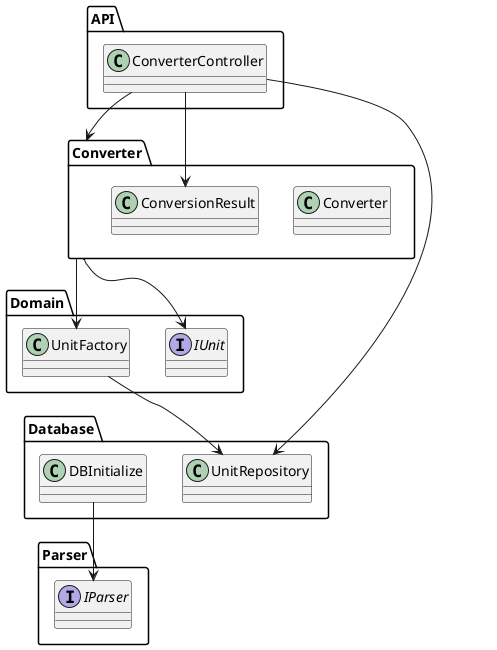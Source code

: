 @startuml uml-module-diagram
package "API" {
  class ConverterController {}
}
package "Converter" {
  class Converter
  class ConversionResult
}
package "Domain" {
  interface IUnit
  class UnitFactory
}
package "Database" {
  class UnitRepository
  class DBInitialize
}
package "Parser" {
  interface IParser
}

ConverterController --> Converter
ConverterController --> ConversionResult
ConverterController --> UnitRepository
Converter --> IUnit
Converter --> UnitFactory
UnitFactory --> UnitRepository

DBInitialize --> IParser

@enduml